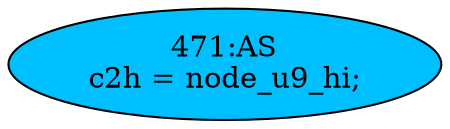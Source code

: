 strict digraph "" {
	node [label="\N"];
	"471:AS"	 [ast="<pyverilog.vparser.ast.Assign object at 0x7f90abd2bfd0>",
		def_var="['c2h']",
		fillcolor=deepskyblue,
		label="471:AS
c2h = node_u9_hi;",
		statements="[]",
		style=filled,
		typ=Assign,
		use_var="['node_u9_hi']"];
}
